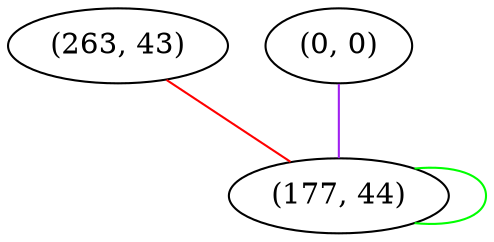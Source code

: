 graph "" {
"(263, 43)";
"(0, 0)";
"(177, 44)";
"(263, 43)" -- "(177, 44)"  [color=red, key=0, weight=1];
"(0, 0)" -- "(177, 44)"  [color=purple, key=0, weight=4];
"(177, 44)" -- "(177, 44)"  [color=green, key=0, weight=2];
}

